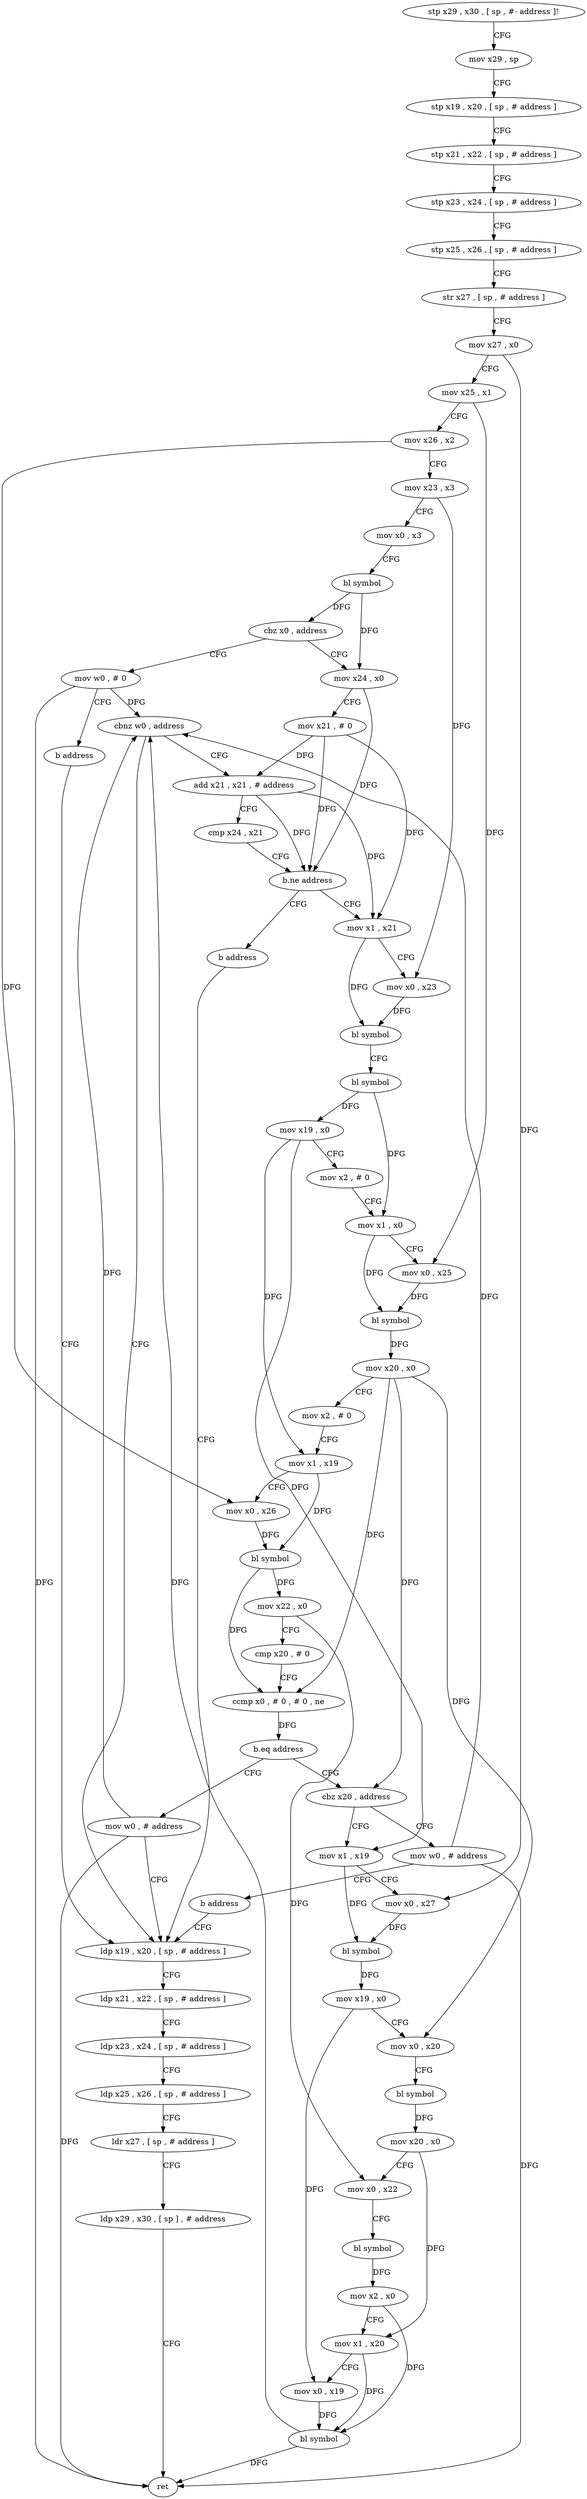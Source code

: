 digraph "func" {
"93660" [label = "stp x29 , x30 , [ sp , #- address ]!" ]
"93664" [label = "mov x29 , sp" ]
"93668" [label = "stp x19 , x20 , [ sp , # address ]" ]
"93672" [label = "stp x21 , x22 , [ sp , # address ]" ]
"93676" [label = "stp x23 , x24 , [ sp , # address ]" ]
"93680" [label = "stp x25 , x26 , [ sp , # address ]" ]
"93684" [label = "str x27 , [ sp , # address ]" ]
"93688" [label = "mov x27 , x0" ]
"93692" [label = "mov x25 , x1" ]
"93696" [label = "mov x26 , x2" ]
"93700" [label = "mov x23 , x3" ]
"93704" [label = "mov x0 , x3" ]
"93708" [label = "bl symbol" ]
"93712" [label = "cbz x0 , address" ]
"93872" [label = "mov w0 , # 0" ]
"93716" [label = "mov x24 , x0" ]
"93876" [label = "b address" ]
"93884" [label = "ldp x19 , x20 , [ sp , # address ]" ]
"93720" [label = "mov x21 , # 0" ]
"93724" [label = "mov x1 , x21" ]
"93888" [label = "ldp x21 , x22 , [ sp , # address ]" ]
"93892" [label = "ldp x23 , x24 , [ sp , # address ]" ]
"93896" [label = "ldp x25 , x26 , [ sp , # address ]" ]
"93900" [label = "ldr x27 , [ sp , # address ]" ]
"93904" [label = "ldp x29 , x30 , [ sp ] , # address" ]
"93908" [label = "ret" ]
"93880" [label = "mov w0 , # address" ]
"93796" [label = "cbz x20 , address" ]
"93912" [label = "mov w0 , # address" ]
"93800" [label = "mov x1 , x19" ]
"93916" [label = "b address" ]
"93804" [label = "mov x0 , x27" ]
"93808" [label = "bl symbol" ]
"93812" [label = "mov x19 , x0" ]
"93816" [label = "mov x0 , x20" ]
"93820" [label = "bl symbol" ]
"93824" [label = "mov x20 , x0" ]
"93828" [label = "mov x0 , x22" ]
"93832" [label = "bl symbol" ]
"93836" [label = "mov x2 , x0" ]
"93840" [label = "mov x1 , x20" ]
"93844" [label = "mov x0 , x19" ]
"93848" [label = "bl symbol" ]
"93852" [label = "cbnz w0 , address" ]
"93856" [label = "add x21 , x21 , # address" ]
"93860" [label = "cmp x24 , x21" ]
"93864" [label = "b.ne address" ]
"93868" [label = "b address" ]
"93728" [label = "mov x0 , x23" ]
"93732" [label = "bl symbol" ]
"93736" [label = "bl symbol" ]
"93740" [label = "mov x19 , x0" ]
"93744" [label = "mov x2 , # 0" ]
"93748" [label = "mov x1 , x0" ]
"93752" [label = "mov x0 , x25" ]
"93756" [label = "bl symbol" ]
"93760" [label = "mov x20 , x0" ]
"93764" [label = "mov x2 , # 0" ]
"93768" [label = "mov x1 , x19" ]
"93772" [label = "mov x0 , x26" ]
"93776" [label = "bl symbol" ]
"93780" [label = "mov x22 , x0" ]
"93784" [label = "cmp x20 , # 0" ]
"93788" [label = "ccmp x0 , # 0 , # 0 , ne" ]
"93792" [label = "b.eq address" ]
"93660" -> "93664" [ label = "CFG" ]
"93664" -> "93668" [ label = "CFG" ]
"93668" -> "93672" [ label = "CFG" ]
"93672" -> "93676" [ label = "CFG" ]
"93676" -> "93680" [ label = "CFG" ]
"93680" -> "93684" [ label = "CFG" ]
"93684" -> "93688" [ label = "CFG" ]
"93688" -> "93692" [ label = "CFG" ]
"93688" -> "93804" [ label = "DFG" ]
"93692" -> "93696" [ label = "CFG" ]
"93692" -> "93752" [ label = "DFG" ]
"93696" -> "93700" [ label = "CFG" ]
"93696" -> "93772" [ label = "DFG" ]
"93700" -> "93704" [ label = "CFG" ]
"93700" -> "93728" [ label = "DFG" ]
"93704" -> "93708" [ label = "CFG" ]
"93708" -> "93712" [ label = "DFG" ]
"93708" -> "93716" [ label = "DFG" ]
"93712" -> "93872" [ label = "CFG" ]
"93712" -> "93716" [ label = "CFG" ]
"93872" -> "93876" [ label = "CFG" ]
"93872" -> "93908" [ label = "DFG" ]
"93872" -> "93852" [ label = "DFG" ]
"93716" -> "93720" [ label = "CFG" ]
"93716" -> "93864" [ label = "DFG" ]
"93876" -> "93884" [ label = "CFG" ]
"93884" -> "93888" [ label = "CFG" ]
"93720" -> "93724" [ label = "DFG" ]
"93720" -> "93856" [ label = "DFG" ]
"93720" -> "93864" [ label = "DFG" ]
"93724" -> "93728" [ label = "CFG" ]
"93724" -> "93732" [ label = "DFG" ]
"93888" -> "93892" [ label = "CFG" ]
"93892" -> "93896" [ label = "CFG" ]
"93896" -> "93900" [ label = "CFG" ]
"93900" -> "93904" [ label = "CFG" ]
"93904" -> "93908" [ label = "CFG" ]
"93880" -> "93884" [ label = "CFG" ]
"93880" -> "93908" [ label = "DFG" ]
"93880" -> "93852" [ label = "DFG" ]
"93796" -> "93912" [ label = "CFG" ]
"93796" -> "93800" [ label = "CFG" ]
"93912" -> "93916" [ label = "CFG" ]
"93912" -> "93908" [ label = "DFG" ]
"93912" -> "93852" [ label = "DFG" ]
"93800" -> "93804" [ label = "CFG" ]
"93800" -> "93808" [ label = "DFG" ]
"93916" -> "93884" [ label = "CFG" ]
"93804" -> "93808" [ label = "DFG" ]
"93808" -> "93812" [ label = "DFG" ]
"93812" -> "93816" [ label = "CFG" ]
"93812" -> "93844" [ label = "DFG" ]
"93816" -> "93820" [ label = "CFG" ]
"93820" -> "93824" [ label = "DFG" ]
"93824" -> "93828" [ label = "CFG" ]
"93824" -> "93840" [ label = "DFG" ]
"93828" -> "93832" [ label = "CFG" ]
"93832" -> "93836" [ label = "DFG" ]
"93836" -> "93840" [ label = "CFG" ]
"93836" -> "93848" [ label = "DFG" ]
"93840" -> "93844" [ label = "CFG" ]
"93840" -> "93848" [ label = "DFG" ]
"93844" -> "93848" [ label = "DFG" ]
"93848" -> "93852" [ label = "DFG" ]
"93848" -> "93908" [ label = "DFG" ]
"93852" -> "93884" [ label = "CFG" ]
"93852" -> "93856" [ label = "CFG" ]
"93856" -> "93860" [ label = "CFG" ]
"93856" -> "93724" [ label = "DFG" ]
"93856" -> "93864" [ label = "DFG" ]
"93860" -> "93864" [ label = "CFG" ]
"93864" -> "93724" [ label = "CFG" ]
"93864" -> "93868" [ label = "CFG" ]
"93868" -> "93884" [ label = "CFG" ]
"93728" -> "93732" [ label = "DFG" ]
"93732" -> "93736" [ label = "CFG" ]
"93736" -> "93740" [ label = "DFG" ]
"93736" -> "93748" [ label = "DFG" ]
"93740" -> "93744" [ label = "CFG" ]
"93740" -> "93768" [ label = "DFG" ]
"93740" -> "93800" [ label = "DFG" ]
"93744" -> "93748" [ label = "CFG" ]
"93748" -> "93752" [ label = "CFG" ]
"93748" -> "93756" [ label = "DFG" ]
"93752" -> "93756" [ label = "DFG" ]
"93756" -> "93760" [ label = "DFG" ]
"93760" -> "93764" [ label = "CFG" ]
"93760" -> "93788" [ label = "DFG" ]
"93760" -> "93796" [ label = "DFG" ]
"93760" -> "93816" [ label = "DFG" ]
"93764" -> "93768" [ label = "CFG" ]
"93768" -> "93772" [ label = "CFG" ]
"93768" -> "93776" [ label = "DFG" ]
"93772" -> "93776" [ label = "DFG" ]
"93776" -> "93780" [ label = "DFG" ]
"93776" -> "93788" [ label = "DFG" ]
"93780" -> "93784" [ label = "CFG" ]
"93780" -> "93828" [ label = "DFG" ]
"93784" -> "93788" [ label = "CFG" ]
"93788" -> "93792" [ label = "DFG" ]
"93792" -> "93880" [ label = "CFG" ]
"93792" -> "93796" [ label = "CFG" ]
}
